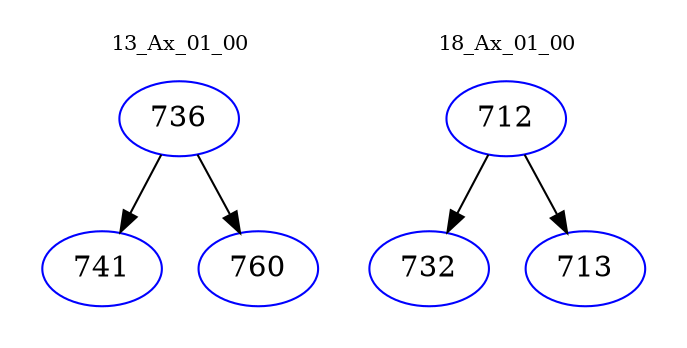 digraph{
subgraph cluster_0 {
color = white
label = "13_Ax_01_00";
fontsize=10;
T0_736 [label="736", color="blue"]
T0_736 -> T0_741 [color="black"]
T0_741 [label="741", color="blue"]
T0_736 -> T0_760 [color="black"]
T0_760 [label="760", color="blue"]
}
subgraph cluster_1 {
color = white
label = "18_Ax_01_00";
fontsize=10;
T1_712 [label="712", color="blue"]
T1_712 -> T1_732 [color="black"]
T1_732 [label="732", color="blue"]
T1_712 -> T1_713 [color="black"]
T1_713 [label="713", color="blue"]
}
}
